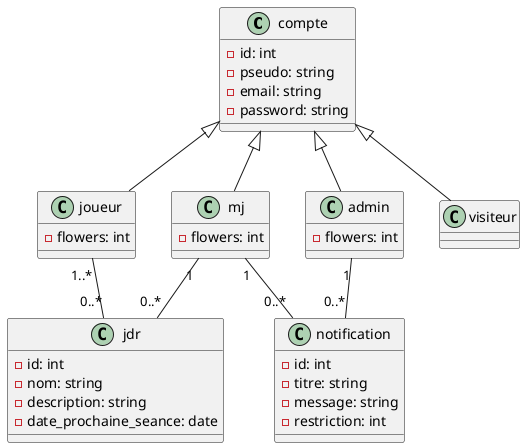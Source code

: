 @startuml

class compte{
    -id: int
    -pseudo: string
    -email: string
    -password: string
}

class jdr{
    -id: int
    -nom: string
    -description: string
    -date_prochaine_seance: date
}

class notification{
    -id: int
    -titre: string
    -message: string
    -restriction: int
}

class joueur{
    -flowers: int
}

class mj{
    -flowers: int

}

class admin{
    -flowers: int
}

compte <|-- visiteur
compte <|-- admin
compte <|-- joueur
compte <|-- mj

joueur "1..*" --  "0..*" jdr
mj "1" --  "0..*" jdr

mj "1" -- "0..*" notification
admin "1" -- "0..*" notification

@enduml